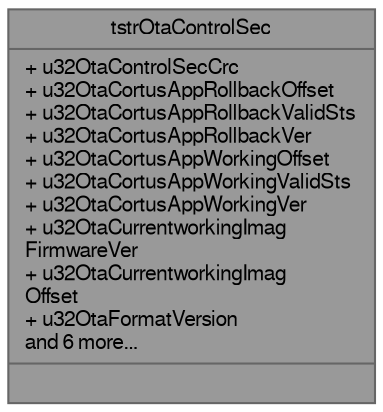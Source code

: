 digraph "tstrOtaControlSec"
{
 // LATEX_PDF_SIZE
  bgcolor="transparent";
  edge [fontname=FreeSans,fontsize=10,labelfontname=FreeSans,labelfontsize=10];
  node [fontname=FreeSans,fontsize=10,shape=box,height=0.2,width=0.4];
  Node1 [shape=record,label="{tstrOtaControlSec\n|+ u32OtaControlSecCrc\l+ u32OtaCortusAppRollbackOffset\l+ u32OtaCortusAppRollbackValidSts\l+ u32OtaCortusAppRollbackVer\l+ u32OtaCortusAppWorkingOffset\l+ u32OtaCortusAppWorkingValidSts\l+ u32OtaCortusAppWorkingVer\l+ u32OtaCurrentworkingImag\lFirmwareVer\l+ u32OtaCurrentworkingImag\lOffset\l+ u32OtaFormatVersion\land 6 more...\l|}",height=0.2,width=0.4,color="gray40", fillcolor="grey60", style="filled", fontcolor="black",tooltip="Control Section Structure. The Control Section is used to define the working image and the validity o..."];
}
